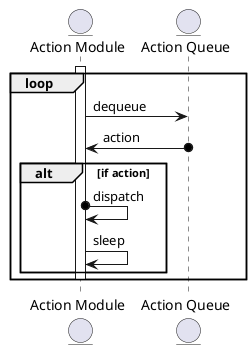 @startuml
entity "Action Module" as am
entity "Action Queue" as aq

loop
activate am
am -> aq: dequeue
aq o-> am: action
alt if action
am o-> am: dispatch
am -> am: sleep
end
deactivate am
end
@enduml
